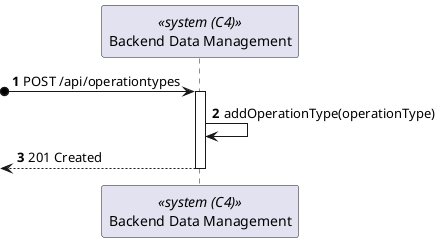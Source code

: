 @startuml process-view
autonumber

participant BackendDataManagement as "Backend Data Management" <<system (C4)>>

?o-> BackendDataManagement : POST /api/operationtypes
activate BackendDataManagement

    BackendDataManagement -> BackendDataManagement : addOperationType(operationType)

    <-- BackendDataManagement : 201 Created
deactivate BackendDataManagement

@enduml